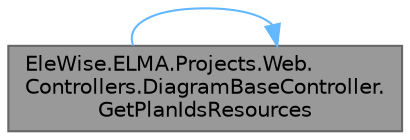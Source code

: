 digraph "EleWise.ELMA.Projects.Web.Controllers.DiagramBaseController.GetPlanIdsResources"
{
 // LATEX_PDF_SIZE
  bgcolor="transparent";
  edge [fontname=Helvetica,fontsize=10,labelfontname=Helvetica,labelfontsize=10];
  node [fontname=Helvetica,fontsize=10,shape=box,height=0.2,width=0.4];
  rankdir="LR";
  Node1 [id="Node000001",label="EleWise.ELMA.Projects.Web.\lControllers.DiagramBaseController.\lGetPlanIdsResources",height=0.2,width=0.4,color="gray40", fillcolor="grey60", style="filled", fontcolor="black",tooltip="Получить список планов проекта и их уровнями с соответствием вровнем вложенности"];
  Node1 -> Node1 [id="edge1_Node000001_Node000001",color="steelblue1",style="solid",tooltip=" "];
}
